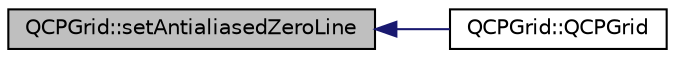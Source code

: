 digraph "QCPGrid::setAntialiasedZeroLine"
{
  edge [fontname="Helvetica",fontsize="10",labelfontname="Helvetica",labelfontsize="10"];
  node [fontname="Helvetica",fontsize="10",shape=record];
  rankdir="LR";
  Node99 [label="QCPGrid::setAntialiasedZeroLine",height=0.2,width=0.4,color="black", fillcolor="grey75", style="filled", fontcolor="black"];
  Node99 -> Node100 [dir="back",color="midnightblue",fontsize="10",style="solid",fontname="Helvetica"];
  Node100 [label="QCPGrid::QCPGrid",height=0.2,width=0.4,color="black", fillcolor="white", style="filled",URL="$d2/ddb/class_q_c_p_grid.html#acd1cdd2909625388a13048b698494a17"];
}

